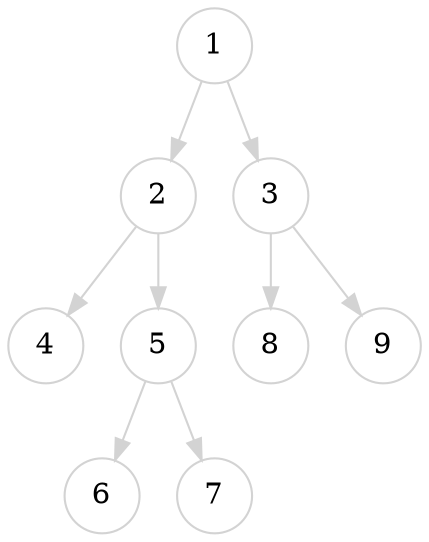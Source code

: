digraph dg {
	bgcolor="transparent";
	node[shape=circle, color=lightgray, fillcolor=lightgray, fixedsize=true];
	edge[color=lightgray];
	1->2;
	1->3;
	2->4;
	2->5;
	3->8;
	3->9;
	5->6;
	5->7;
}
